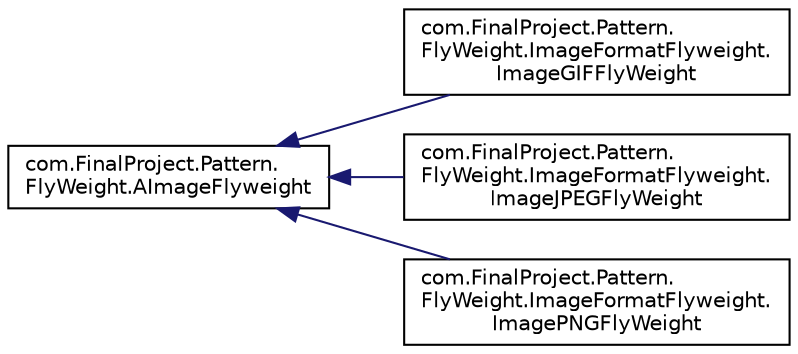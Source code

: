 digraph "Graphical Class Hierarchy"
{
 // LATEX_PDF_SIZE
  edge [fontname="Helvetica",fontsize="10",labelfontname="Helvetica",labelfontsize="10"];
  node [fontname="Helvetica",fontsize="10",shape=record];
  rankdir="LR";
  Node0 [label="com.FinalProject.Pattern.\lFlyWeight.AImageFlyweight",height=0.2,width=0.4,color="black", fillcolor="white", style="filled",URL="$classcom_1_1FinalProject_1_1Pattern_1_1FlyWeight_1_1AImageFlyweight.html",tooltip=" "];
  Node0 -> Node1 [dir="back",color="midnightblue",fontsize="10",style="solid",fontname="Helvetica"];
  Node1 [label="com.FinalProject.Pattern.\lFlyWeight.ImageFormatFlyweight.\lImageGIFFlyWeight",height=0.2,width=0.4,color="black", fillcolor="white", style="filled",URL="$classcom_1_1FinalProject_1_1Pattern_1_1FlyWeight_1_1ImageFormatFlyweight_1_1ImageGIFFlyWeight.html",tooltip=" "];
  Node0 -> Node2 [dir="back",color="midnightblue",fontsize="10",style="solid",fontname="Helvetica"];
  Node2 [label="com.FinalProject.Pattern.\lFlyWeight.ImageFormatFlyweight.\lImageJPEGFlyWeight",height=0.2,width=0.4,color="black", fillcolor="white", style="filled",URL="$classcom_1_1FinalProject_1_1Pattern_1_1FlyWeight_1_1ImageFormatFlyweight_1_1ImageJPEGFlyWeight.html",tooltip=" "];
  Node0 -> Node3 [dir="back",color="midnightblue",fontsize="10",style="solid",fontname="Helvetica"];
  Node3 [label="com.FinalProject.Pattern.\lFlyWeight.ImageFormatFlyweight.\lImagePNGFlyWeight",height=0.2,width=0.4,color="black", fillcolor="white", style="filled",URL="$classcom_1_1FinalProject_1_1Pattern_1_1FlyWeight_1_1ImageFormatFlyweight_1_1ImagePNGFlyWeight.html",tooltip=" "];
}
